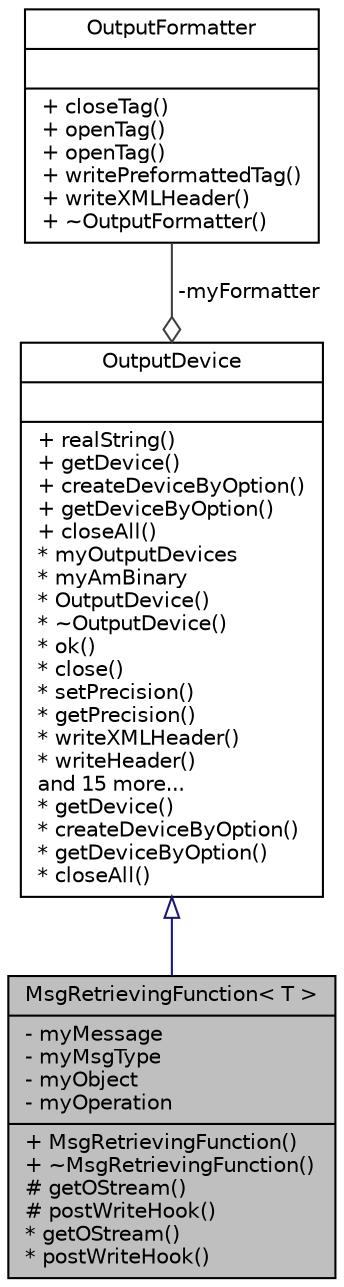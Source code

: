 digraph "MsgRetrievingFunction&lt; T &gt;"
{
  edge [fontname="Helvetica",fontsize="10",labelfontname="Helvetica",labelfontsize="10"];
  node [fontname="Helvetica",fontsize="10",shape=record];
  Node2 [label="{MsgRetrievingFunction\< T \>\n|- myMessage\l- myMsgType\l- myObject\l- myOperation\l|+ MsgRetrievingFunction()\l+ ~MsgRetrievingFunction()\l# getOStream()\l# postWriteHook()\l* getOStream()\l* postWriteHook()\l}",height=0.2,width=0.4,color="black", fillcolor="grey75", style="filled", fontcolor="black"];
  Node3 -> Node2 [dir="back",color="midnightblue",fontsize="10",style="solid",arrowtail="onormal",fontname="Helvetica"];
  Node3 [label="{OutputDevice\n||+ realString()\l+ getDevice()\l+ createDeviceByOption()\l+ getDeviceByOption()\l+ closeAll()\l* myOutputDevices\l* myAmBinary\l* OutputDevice()\l* ~OutputDevice()\l* ok()\l* close()\l* setPrecision()\l* getPrecision()\l* writeXMLHeader()\l* writeHeader()\land 15 more...\l* getDevice()\l* createDeviceByOption()\l* getDeviceByOption()\l* closeAll()\l}",height=0.2,width=0.4,color="black", fillcolor="white", style="filled",URL="$de/da0/class_output_device.html",tooltip="Static storage of an output device and its base (abstract) implementation. "];
  Node4 -> Node3 [color="grey25",fontsize="10",style="solid",label=" -myFormatter" ,arrowhead="odiamond",fontname="Helvetica"];
  Node4 [label="{OutputFormatter\n||+ closeTag()\l+ openTag()\l+ openTag()\l+ writePreformattedTag()\l+ writeXMLHeader()\l+ ~OutputFormatter()\l}",height=0.2,width=0.4,color="black", fillcolor="white", style="filled",URL="$d9/d84/class_output_formatter.html",tooltip="Abstract base class for output formatters. "];
}

